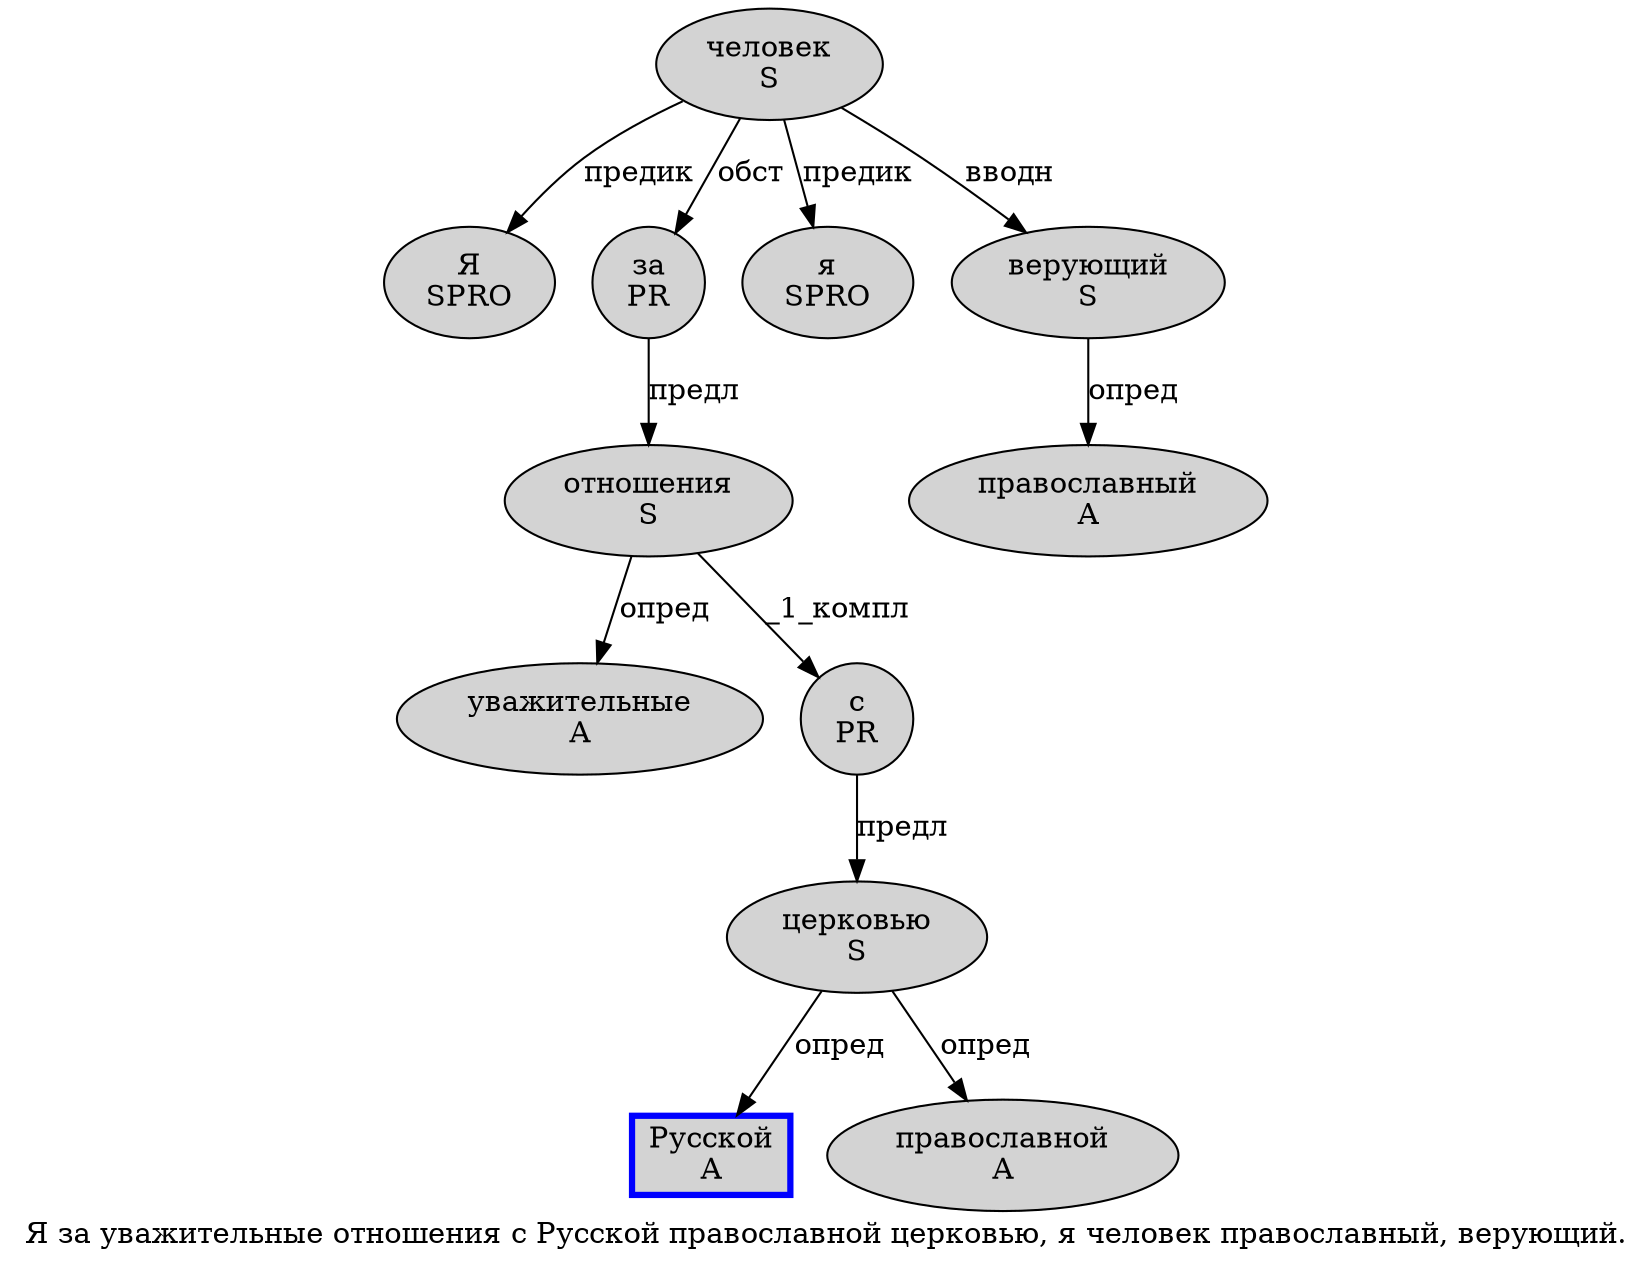 digraph SENTENCE_430 {
	graph [label="Я за уважительные отношения с Русской православной церковью, я человек православный, верующий."]
	node [style=filled]
		0 [label="Я
SPRO" color="" fillcolor=lightgray penwidth=1 shape=ellipse]
		1 [label="за
PR" color="" fillcolor=lightgray penwidth=1 shape=ellipse]
		2 [label="уважительные
A" color="" fillcolor=lightgray penwidth=1 shape=ellipse]
		3 [label="отношения
S" color="" fillcolor=lightgray penwidth=1 shape=ellipse]
		4 [label="с
PR" color="" fillcolor=lightgray penwidth=1 shape=ellipse]
		5 [label="Русской
A" color=blue fillcolor=lightgray penwidth=3 shape=box]
		6 [label="православной
A" color="" fillcolor=lightgray penwidth=1 shape=ellipse]
		7 [label="церковью
S" color="" fillcolor=lightgray penwidth=1 shape=ellipse]
		9 [label="я
SPRO" color="" fillcolor=lightgray penwidth=1 shape=ellipse]
		10 [label="человек
S" color="" fillcolor=lightgray penwidth=1 shape=ellipse]
		11 [label="православный
A" color="" fillcolor=lightgray penwidth=1 shape=ellipse]
		13 [label="верующий
S" color="" fillcolor=lightgray penwidth=1 shape=ellipse]
			3 -> 2 [label="опред"]
			3 -> 4 [label="_1_компл"]
			1 -> 3 [label="предл"]
			10 -> 0 [label="предик"]
			10 -> 1 [label="обст"]
			10 -> 9 [label="предик"]
			10 -> 13 [label="вводн"]
			13 -> 11 [label="опред"]
			4 -> 7 [label="предл"]
			7 -> 5 [label="опред"]
			7 -> 6 [label="опред"]
}